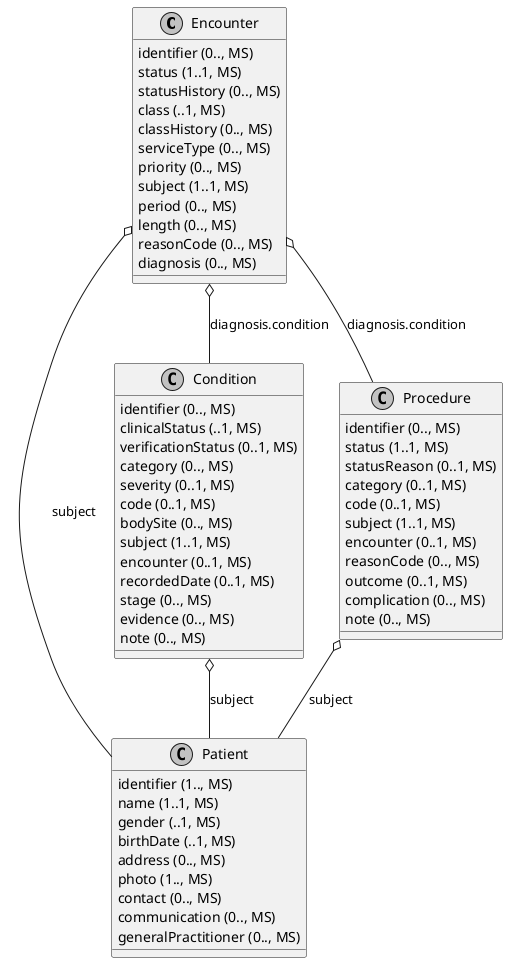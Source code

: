 @startuml ClassDiagram.CaseReference
skinparam monochrome true
class Encounter {
  {field} identifier (0.., MS)
  {field} status (1..1, MS)
  {field} statusHistory (0.., MS)
  {field} class (..1, MS)
  {field} classHistory (0.., MS)
  {field} serviceType (0.., MS)
  {field} priority (0.., MS)
  {field} subject (1..1, MS)
  {field} period (0.., MS)
  {field} length (0.., MS)
  {field} reasonCode (0.., MS)
  {field} diagnosis (0.., MS)
}
class Patient {
  {field} identifier (1.., MS)
  {field} name (1..1, MS)
  {field} gender (..1, MS)
  {field} birthDate (..1, MS)
  {field} address (0.., MS)
  {field} photo (1.., MS)
  {field} contact (0.., MS)
  {field} communication (0.., MS)
  {field} generalPractitioner (0.., MS)
}
class Condition {
  {field} identifier (0.., MS)
  {field} clinicalStatus (..1, MS)
  {field} verificationStatus (0..1, MS)
  {field} category (0.., MS)
  {field} severity (0..1, MS)
  {field} code (0..1, MS)
  {field} bodySite (0.., MS)
  {field} subject (1..1, MS)
  {field} encounter (0..1, MS)
  {field} recordedDate (0..1, MS)
  {field} stage (0.., MS)
  {field} evidence (0.., MS)
  {field} note (0.., MS)
}
class Procedure {
  {field} identifier (0.., MS)
  {field} status (1..1, MS)
  {field} statusReason (0..1, MS)
  {field} category (0..1, MS)
  {field} code (0..1, MS)
  {field} subject (1..1, MS)
  {field} encounter (0..1, MS)
  {field} reasonCode (0.., MS)
  {field} outcome (0..1, MS)
  {field} complication (0.., MS)
  {field} note (0.., MS)
}

Encounter o-- Patient: subject
Encounter o-- Condition: diagnosis.condition
Encounter o-- Procedure: diagnosis.condition
Condition o-- Patient: subject
Procedure o-- Patient: subject
@enduml
